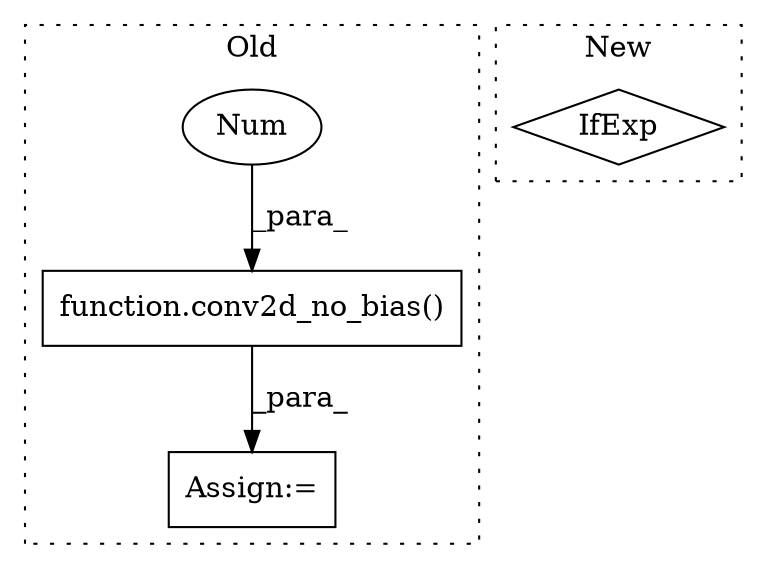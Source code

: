digraph G {
subgraph cluster0 {
1 [label="function.conv2d_no_bias()" a="75" s="10690,10724" l="15,30" shape="box"];
3 [label="Assign:=" a="68" s="10874" l="3" shape="box"];
4 [label="Num" a="76" s="10723" l="1" shape="ellipse"];
label = "Old";
style="dotted";
}
subgraph cluster1 {
2 [label="IfExp" a="51" s="11666,11703" l="4,6" shape="diamond"];
label = "New";
style="dotted";
}
1 -> 3 [label="_para_"];
4 -> 1 [label="_para_"];
}
